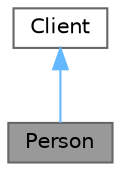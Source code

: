digraph "Person"
{
 // LATEX_PDF_SIZE
  bgcolor="transparent";
  edge [fontname=Helvetica,fontsize=10,labelfontname=Helvetica,labelfontsize=10];
  node [fontname=Helvetica,fontsize=10,shape=box,height=0.2,width=0.4];
  Node1 [label="Person",height=0.2,width=0.4,color="gray40", fillcolor="grey60", style="filled", fontcolor="black",tooltip="Magánszemély adatait tárolja."];
  Node2 -> Node1 [dir="back",color="steelblue1",style="solid"];
  Node2 [label="Client",height=0.2,width=0.4,color="gray40", fillcolor="white", style="filled",URL="$class_client.html",tooltip="Ügyfél adatait tárolja."];
}
